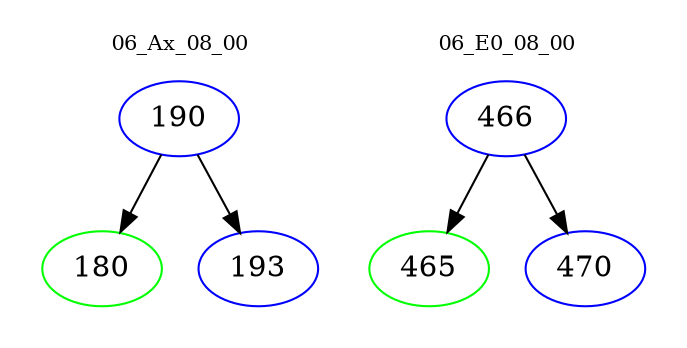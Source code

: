 digraph{
subgraph cluster_0 {
color = white
label = "06_Ax_08_00";
fontsize=10;
T0_190 [label="190", color="blue"]
T0_190 -> T0_180 [color="black"]
T0_180 [label="180", color="green"]
T0_190 -> T0_193 [color="black"]
T0_193 [label="193", color="blue"]
}
subgraph cluster_1 {
color = white
label = "06_E0_08_00";
fontsize=10;
T1_466 [label="466", color="blue"]
T1_466 -> T1_465 [color="black"]
T1_465 [label="465", color="green"]
T1_466 -> T1_470 [color="black"]
T1_470 [label="470", color="blue"]
}
}
